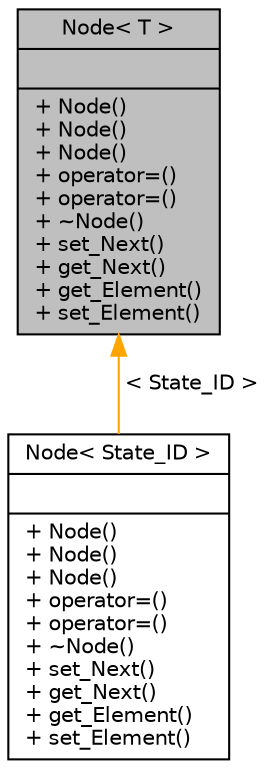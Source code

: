 digraph "Node&lt; T &gt;"
{
 // INTERACTIVE_SVG=YES
 // LATEX_PDF_SIZE
  edge [fontname="Helvetica",fontsize="10",labelfontname="Helvetica",labelfontsize="10"];
  node [fontname="Helvetica",fontsize="10",shape=record];
  Node0 [label="{Node\< T \>\n||+ Node()\l+ Node()\l+ Node()\l+ operator=()\l+ operator=()\l+ ~Node()\l+ set_Next()\l+ get_Next()\l+ get_Element()\l+ set_Element()\l}",height=0.2,width=0.4,color="black", fillcolor="grey75", style="filled", fontcolor="black",tooltip=" "];
  Node0 -> Node1 [dir="back",color="orange",fontsize="10",style="solid",label=" \< State_ID \>" ,fontname="Helvetica"];
  Node1 [label="{Node\< State_ID \>\n||+ Node()\l+ Node()\l+ Node()\l+ operator=()\l+ operator=()\l+ ~Node()\l+ set_Next()\l+ get_Next()\l+ get_Element()\l+ set_Element()\l}",height=0.2,width=0.4,color="black", fillcolor="white", style="filled",URL="$class_node.html",tooltip=" "];
}
